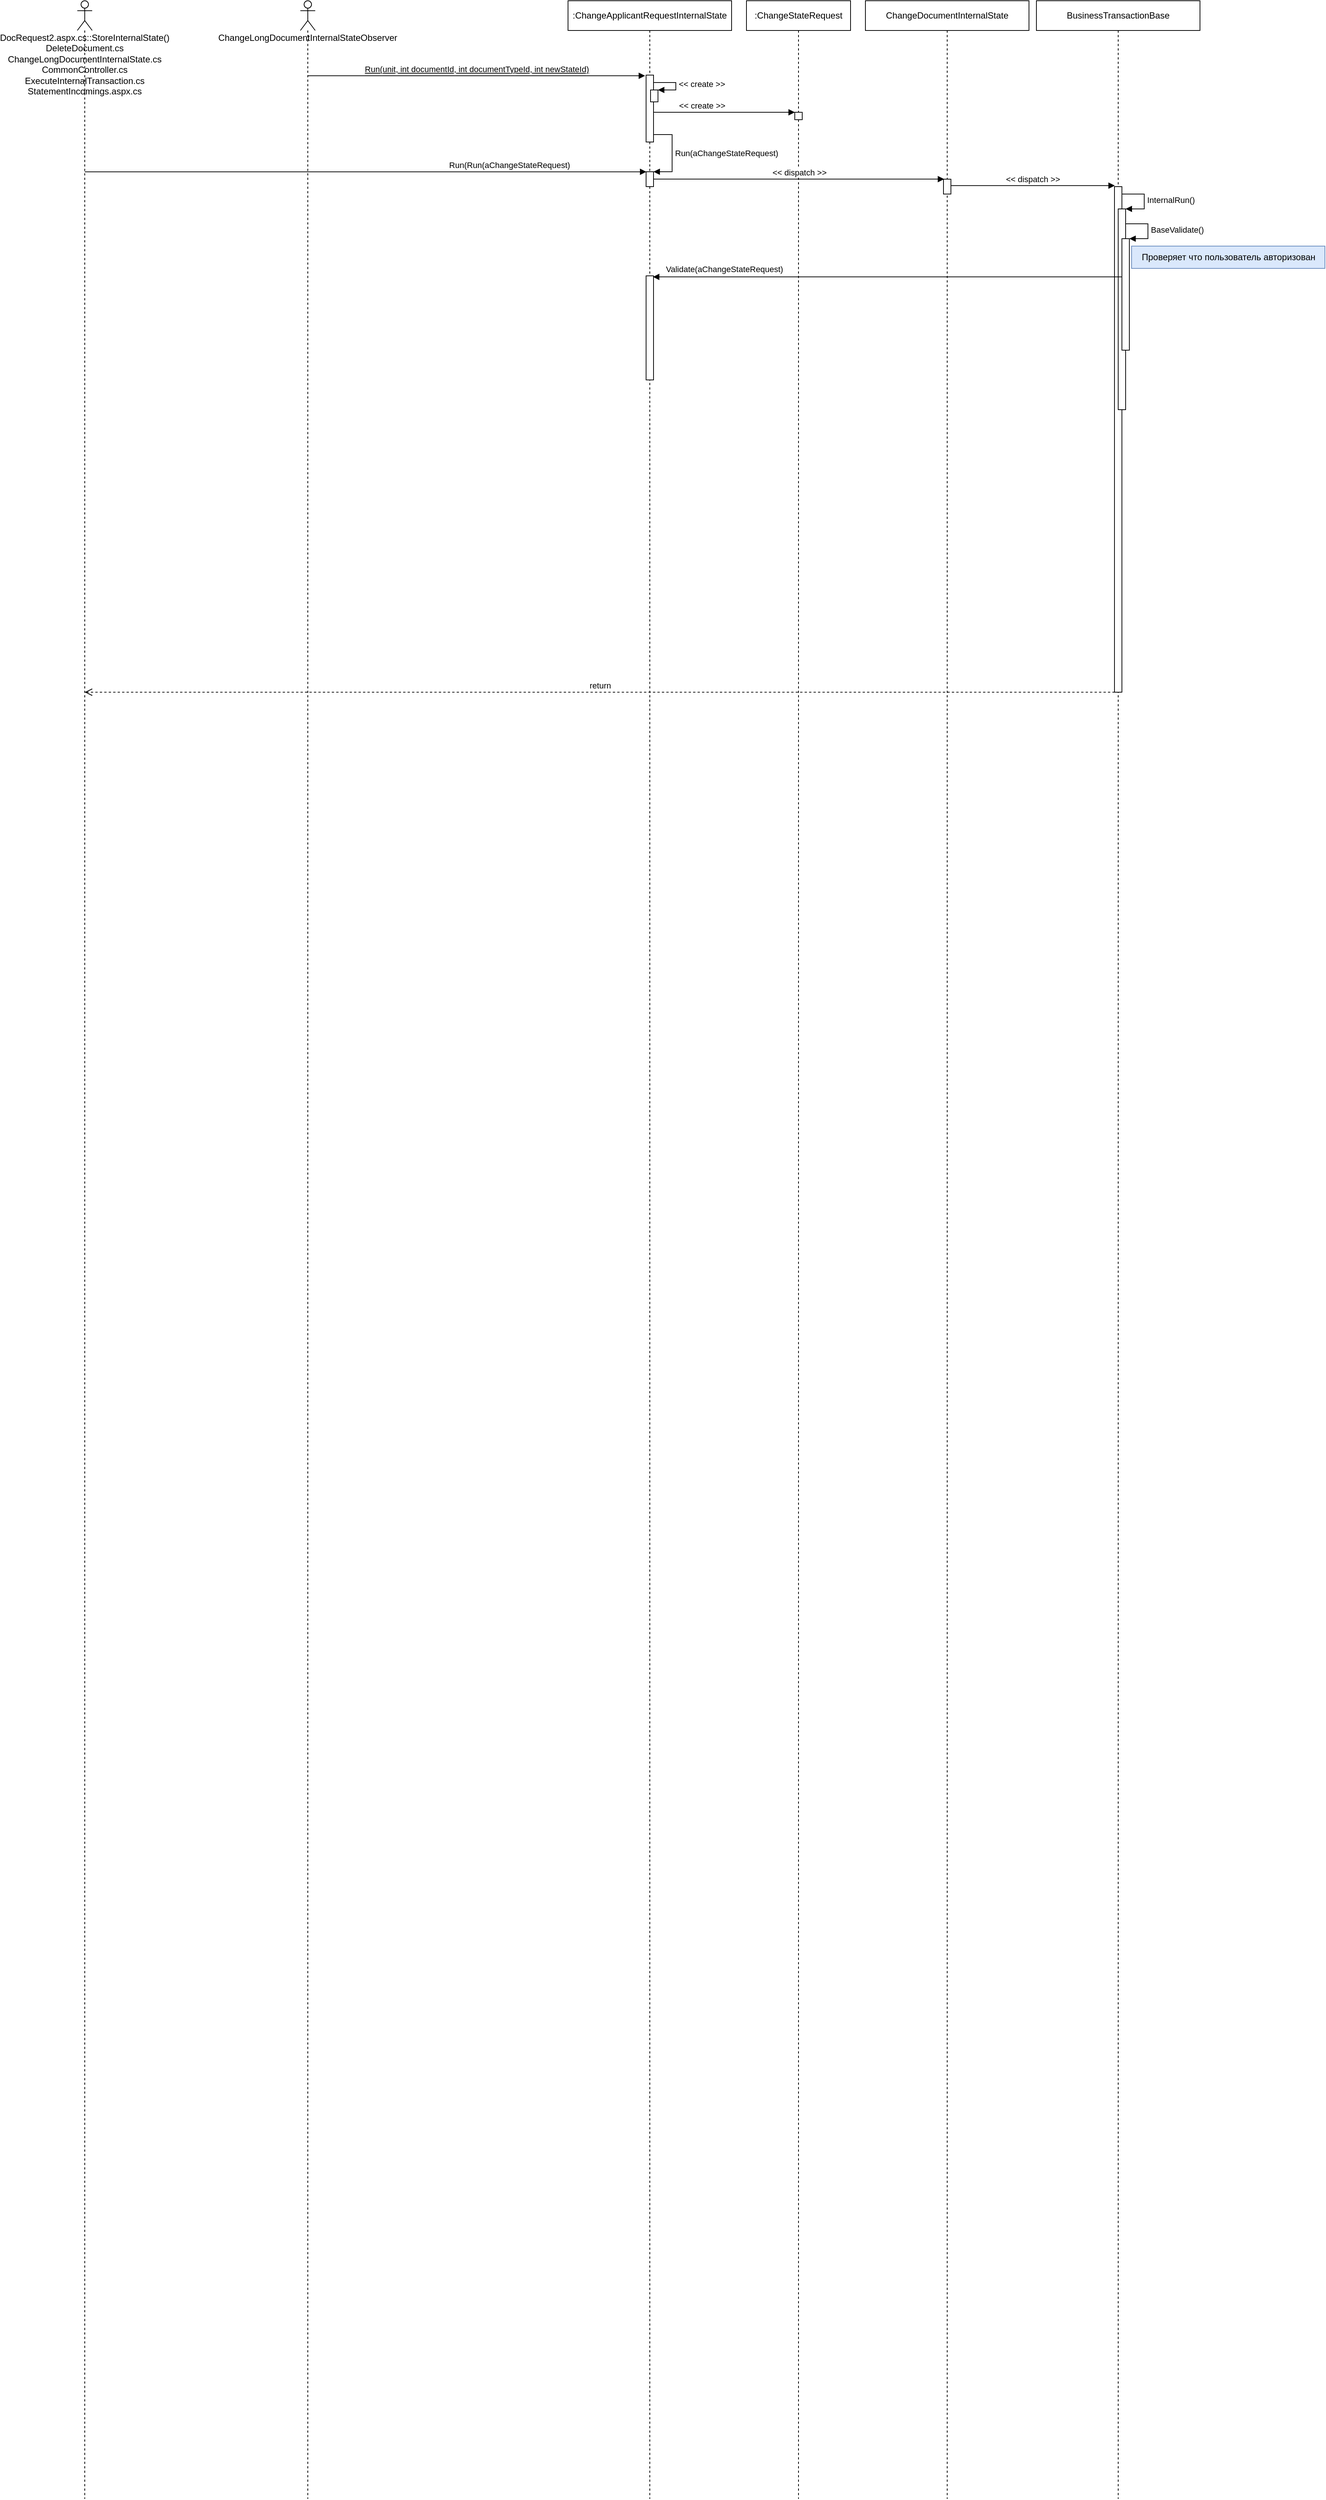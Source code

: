 <mxfile version="20.5.3" type="github">
  <diagram id="NJ8cJHLValZRu48dwTv1" name="Страница 1">
    <mxGraphModel dx="2640" dy="1047" grid="1" gridSize="10" guides="1" tooltips="1" connect="1" arrows="1" fold="1" page="1" pageScale="1" pageWidth="827" pageHeight="1169" math="0" shadow="0">
      <root>
        <mxCell id="0" />
        <mxCell id="1" parent="0" />
        <mxCell id="DkcC5H-eTf_ur9rVXrn--1" value=":ChangeApplicantRequestInternalState" style="shape=umlLifeline;perimeter=lifelinePerimeter;whiteSpace=wrap;html=1;container=1;collapsible=0;recursiveResize=0;outlineConnect=0;" vertex="1" parent="1">
          <mxGeometry x="-320" y="40" width="220" height="3360" as="geometry" />
        </mxCell>
        <mxCell id="DkcC5H-eTf_ur9rVXrn--5" value="" style="html=1;points=[];perimeter=orthogonalPerimeter;" vertex="1" parent="DkcC5H-eTf_ur9rVXrn--1">
          <mxGeometry x="105" y="100" width="10" height="90" as="geometry" />
        </mxCell>
        <mxCell id="DkcC5H-eTf_ur9rVXrn--7" value="" style="html=1;points=[];perimeter=orthogonalPerimeter;" vertex="1" parent="DkcC5H-eTf_ur9rVXrn--1">
          <mxGeometry x="111" y="120" width="10" height="16" as="geometry" />
        </mxCell>
        <mxCell id="DkcC5H-eTf_ur9rVXrn--8" value="&amp;lt;&amp;lt; create &amp;gt;&amp;gt;" style="edgeStyle=orthogonalEdgeStyle;html=1;align=left;spacingLeft=2;endArrow=block;rounded=0;entryX=1;entryY=0;" edge="1" target="DkcC5H-eTf_ur9rVXrn--7" parent="DkcC5H-eTf_ur9rVXrn--1" source="DkcC5H-eTf_ur9rVXrn--5">
          <mxGeometry relative="1" as="geometry">
            <mxPoint x="115" y="124" as="sourcePoint" />
            <Array as="points">
              <mxPoint x="145" y="110" />
              <mxPoint x="145" y="120" />
            </Array>
          </mxGeometry>
        </mxCell>
        <mxCell id="DkcC5H-eTf_ur9rVXrn--10" value="" style="html=1;points=[];perimeter=orthogonalPerimeter;" vertex="1" parent="DkcC5H-eTf_ur9rVXrn--1">
          <mxGeometry x="105" y="230" width="10" height="20" as="geometry" />
        </mxCell>
        <mxCell id="DkcC5H-eTf_ur9rVXrn--11" value="Run(aChangeStateRequest)" style="edgeStyle=orthogonalEdgeStyle;html=1;align=left;spacingLeft=2;endArrow=block;rounded=0;entryX=1;entryY=0;" edge="1" target="DkcC5H-eTf_ur9rVXrn--10" parent="DkcC5H-eTf_ur9rVXrn--1" source="DkcC5H-eTf_ur9rVXrn--5">
          <mxGeometry relative="1" as="geometry">
            <mxPoint x="110" y="210" as="sourcePoint" />
            <Array as="points">
              <mxPoint x="140" y="180" />
              <mxPoint x="140" y="230" />
            </Array>
          </mxGeometry>
        </mxCell>
        <mxCell id="DkcC5H-eTf_ur9rVXrn--42" value="" style="html=1;points=[];perimeter=orthogonalPerimeter;" vertex="1" parent="DkcC5H-eTf_ur9rVXrn--1">
          <mxGeometry x="105" y="370" width="10" height="140" as="geometry" />
        </mxCell>
        <mxCell id="DkcC5H-eTf_ur9rVXrn--4" value="&lt;u&gt;Run(unit, int documentId, int documentTypeId, int newStateId)&lt;/u&gt;" style="html=1;verticalAlign=bottom;endArrow=block;rounded=0;entryX=-0.14;entryY=0.01;entryDx=0;entryDy=0;entryPerimeter=0;" edge="1" parent="1" source="DkcC5H-eTf_ur9rVXrn--43" target="DkcC5H-eTf_ur9rVXrn--5">
          <mxGeometry width="80" relative="1" as="geometry">
            <mxPoint x="-540" y="220" as="sourcePoint" />
            <mxPoint x="-460" y="220" as="targetPoint" />
          </mxGeometry>
        </mxCell>
        <mxCell id="DkcC5H-eTf_ur9rVXrn--12" value=":ChangeStateRequest" style="shape=umlLifeline;perimeter=lifelinePerimeter;whiteSpace=wrap;html=1;container=1;collapsible=0;recursiveResize=0;outlineConnect=0;" vertex="1" parent="1">
          <mxGeometry x="-80" y="40" width="140" height="3360" as="geometry" />
        </mxCell>
        <mxCell id="DkcC5H-eTf_ur9rVXrn--19" value="" style="html=1;points=[];perimeter=orthogonalPerimeter;" vertex="1" parent="DkcC5H-eTf_ur9rVXrn--12">
          <mxGeometry x="65" y="150" width="10" height="10" as="geometry" />
        </mxCell>
        <mxCell id="DkcC5H-eTf_ur9rVXrn--18" value="&amp;lt;&amp;lt; create &amp;gt;&amp;gt;" style="html=1;verticalAlign=bottom;endArrow=block;rounded=0;entryX=0.009;entryY=0.004;entryDx=0;entryDy=0;entryPerimeter=0;" edge="1" parent="1" source="DkcC5H-eTf_ur9rVXrn--5" target="DkcC5H-eTf_ur9rVXrn--19">
          <mxGeometry x="-0.316" width="80" relative="1" as="geometry">
            <mxPoint x="-110" y="170" as="sourcePoint" />
            <mxPoint x="-30" y="170" as="targetPoint" />
            <mxPoint as="offset" />
          </mxGeometry>
        </mxCell>
        <mxCell id="DkcC5H-eTf_ur9rVXrn--22" value="Run(&lt;span style=&quot;text-align: left;&quot;&gt;Run(aChangeStateRequest)&lt;/span&gt;" style="html=1;verticalAlign=bottom;endArrow=block;rounded=0;entryX=0.034;entryY=0.005;entryDx=0;entryDy=0;entryPerimeter=0;" edge="1" parent="1" source="DkcC5H-eTf_ur9rVXrn--47" target="DkcC5H-eTf_ur9rVXrn--10">
          <mxGeometry x="0.51" width="80" relative="1" as="geometry">
            <mxPoint x="-470" y="310" as="sourcePoint" />
            <mxPoint x="-390" y="310" as="targetPoint" />
            <mxPoint as="offset" />
          </mxGeometry>
        </mxCell>
        <mxCell id="DkcC5H-eTf_ur9rVXrn--23" value="ChangeDocumentInternalState" style="shape=umlLifeline;perimeter=lifelinePerimeter;whiteSpace=wrap;html=1;container=1;collapsible=0;recursiveResize=0;outlineConnect=0;" vertex="1" parent="1">
          <mxGeometry x="80" y="40" width="220" height="3360" as="geometry" />
        </mxCell>
        <mxCell id="DkcC5H-eTf_ur9rVXrn--30" value="" style="html=1;points=[];perimeter=orthogonalPerimeter;" vertex="1" parent="DkcC5H-eTf_ur9rVXrn--23">
          <mxGeometry x="105" y="240" width="10" height="20" as="geometry" />
        </mxCell>
        <mxCell id="DkcC5H-eTf_ur9rVXrn--29" value="&amp;lt;&amp;lt; dispatch &amp;gt;&amp;gt;" style="html=1;verticalAlign=bottom;endArrow=block;rounded=0;entryX=0.09;entryY=-0.004;entryDx=0;entryDy=0;entryPerimeter=0;" edge="1" parent="1" source="DkcC5H-eTf_ur9rVXrn--10" target="DkcC5H-eTf_ur9rVXrn--30">
          <mxGeometry width="80" relative="1" as="geometry">
            <mxPoint x="-100" y="220" as="sourcePoint" />
            <mxPoint x="-20" y="220" as="targetPoint" />
          </mxGeometry>
        </mxCell>
        <mxCell id="DkcC5H-eTf_ur9rVXrn--31" value="BusinessTransactionBase" style="shape=umlLifeline;perimeter=lifelinePerimeter;whiteSpace=wrap;html=1;container=1;collapsible=0;recursiveResize=0;outlineConnect=0;" vertex="1" parent="1">
          <mxGeometry x="310" y="40" width="220" height="3360" as="geometry" />
        </mxCell>
        <mxCell id="DkcC5H-eTf_ur9rVXrn--32" value="" style="html=1;points=[];perimeter=orthogonalPerimeter;" vertex="1" parent="DkcC5H-eTf_ur9rVXrn--31">
          <mxGeometry x="105" y="250" width="10" height="680" as="geometry" />
        </mxCell>
        <mxCell id="DkcC5H-eTf_ur9rVXrn--34" value="" style="html=1;points=[];perimeter=orthogonalPerimeter;" vertex="1" parent="DkcC5H-eTf_ur9rVXrn--31">
          <mxGeometry x="110" y="280" width="10" height="270" as="geometry" />
        </mxCell>
        <mxCell id="DkcC5H-eTf_ur9rVXrn--35" value="InternalRun()" style="edgeStyle=orthogonalEdgeStyle;html=1;align=left;spacingLeft=2;endArrow=block;rounded=0;entryX=1;entryY=0;" edge="1" target="DkcC5H-eTf_ur9rVXrn--34" parent="DkcC5H-eTf_ur9rVXrn--31" source="DkcC5H-eTf_ur9rVXrn--32">
          <mxGeometry relative="1" as="geometry">
            <mxPoint x="115" y="281" as="sourcePoint" />
            <Array as="points">
              <mxPoint x="145" y="260" />
              <mxPoint x="145" y="280" />
            </Array>
          </mxGeometry>
        </mxCell>
        <mxCell id="DkcC5H-eTf_ur9rVXrn--38" value="" style="html=1;points=[];perimeter=orthogonalPerimeter;" vertex="1" parent="DkcC5H-eTf_ur9rVXrn--31">
          <mxGeometry x="115" y="320" width="10" height="150" as="geometry" />
        </mxCell>
        <mxCell id="DkcC5H-eTf_ur9rVXrn--39" value="BaseValidate()" style="edgeStyle=orthogonalEdgeStyle;html=1;align=left;spacingLeft=2;endArrow=block;rounded=0;entryX=1;entryY=0;" edge="1" target="DkcC5H-eTf_ur9rVXrn--38" parent="DkcC5H-eTf_ur9rVXrn--31" source="DkcC5H-eTf_ur9rVXrn--34">
          <mxGeometry relative="1" as="geometry">
            <mxPoint x="120" y="300" as="sourcePoint" />
            <Array as="points">
              <mxPoint x="150" y="300" />
              <mxPoint x="150" y="320" />
            </Array>
          </mxGeometry>
        </mxCell>
        <mxCell id="DkcC5H-eTf_ur9rVXrn--33" value="&amp;lt;&amp;lt; dispatch &amp;gt;&amp;gt;" style="html=1;verticalAlign=bottom;endArrow=block;rounded=0;entryX=0.043;entryY=-0.002;entryDx=0;entryDy=0;entryPerimeter=0;" edge="1" parent="1" source="DkcC5H-eTf_ur9rVXrn--30" target="DkcC5H-eTf_ur9rVXrn--32">
          <mxGeometry width="80" relative="1" as="geometry">
            <mxPoint x="230" y="290" as="sourcePoint" />
            <mxPoint x="195.9" y="289.92" as="targetPoint" />
          </mxGeometry>
        </mxCell>
        <mxCell id="DkcC5H-eTf_ur9rVXrn--37" value="return" style="html=1;verticalAlign=bottom;endArrow=open;dashed=1;endSize=8;rounded=0;exitX=0.027;exitY=1;exitDx=0;exitDy=0;exitPerimeter=0;" edge="1" parent="1" source="DkcC5H-eTf_ur9rVXrn--32" target="DkcC5H-eTf_ur9rVXrn--47">
          <mxGeometry relative="1" as="geometry">
            <mxPoint x="670" y="360" as="sourcePoint" />
            <mxPoint x="590" y="360" as="targetPoint" />
          </mxGeometry>
        </mxCell>
        <mxCell id="DkcC5H-eTf_ur9rVXrn--40" value="Проверяет что пользователь авторизован" style="text;html=1;align=center;verticalAlign=middle;resizable=0;points=[];autosize=1;strokeColor=#6c8ebf;fillColor=#dae8fc;" vertex="1" parent="1">
          <mxGeometry x="438" y="370" width="260" height="30" as="geometry" />
        </mxCell>
        <mxCell id="DkcC5H-eTf_ur9rVXrn--41" value="Validate(aChangeStateRequest)" style="html=1;verticalAlign=bottom;endArrow=block;rounded=0;entryX=0.924;entryY=0.01;entryDx=0;entryDy=0;entryPerimeter=0;" edge="1" parent="1" source="DkcC5H-eTf_ur9rVXrn--38" target="DkcC5H-eTf_ur9rVXrn--42">
          <mxGeometry x="0.696" y="-1" width="80" relative="1" as="geometry">
            <mxPoint x="440" y="360" as="sourcePoint" />
            <mxPoint x="520" y="360" as="targetPoint" />
            <mxPoint as="offset" />
          </mxGeometry>
        </mxCell>
        <mxCell id="DkcC5H-eTf_ur9rVXrn--43" value="&lt;span style=&quot;&quot;&gt;ChangeLongDocumentInternalStateObserver&lt;/span&gt;" style="shape=umlLifeline;participant=umlActor;perimeter=lifelinePerimeter;whiteSpace=wrap;html=1;container=1;collapsible=0;recursiveResize=0;verticalAlign=top;spacingTop=36;outlineConnect=0;" vertex="1" parent="1">
          <mxGeometry x="-680" y="40" width="20" height="3360" as="geometry" />
        </mxCell>
        <mxCell id="DkcC5H-eTf_ur9rVXrn--47" value="&lt;span style=&quot;&quot;&gt;DocRequest2.aspx.cs::StoreInternalState()&lt;/span&gt;&lt;br style=&quot;&quot;&gt;&lt;span style=&quot;&quot;&gt;DeleteDocument.cs&lt;/span&gt;&lt;br style=&quot;&quot;&gt;&lt;span style=&quot;&quot;&gt;ChangeLongDocumentInternalState.cs&lt;/span&gt;&lt;br style=&quot;&quot;&gt;&lt;span style=&quot;&quot;&gt;CommonController.cs&lt;/span&gt;&lt;br style=&quot;&quot;&gt;&lt;span style=&quot;&quot;&gt;ExecuteInternalTransaction.cs&lt;/span&gt;&lt;br style=&quot;&quot;&gt;&lt;span style=&quot;&quot;&gt;StatementIncomings.aspx.cs&lt;/span&gt;" style="shape=umlLifeline;participant=umlActor;perimeter=lifelinePerimeter;whiteSpace=wrap;html=1;container=1;collapsible=0;recursiveResize=0;verticalAlign=top;spacingTop=36;outlineConnect=0;" vertex="1" parent="1">
          <mxGeometry x="-980" y="40" width="20" height="3360" as="geometry" />
        </mxCell>
      </root>
    </mxGraphModel>
  </diagram>
</mxfile>
